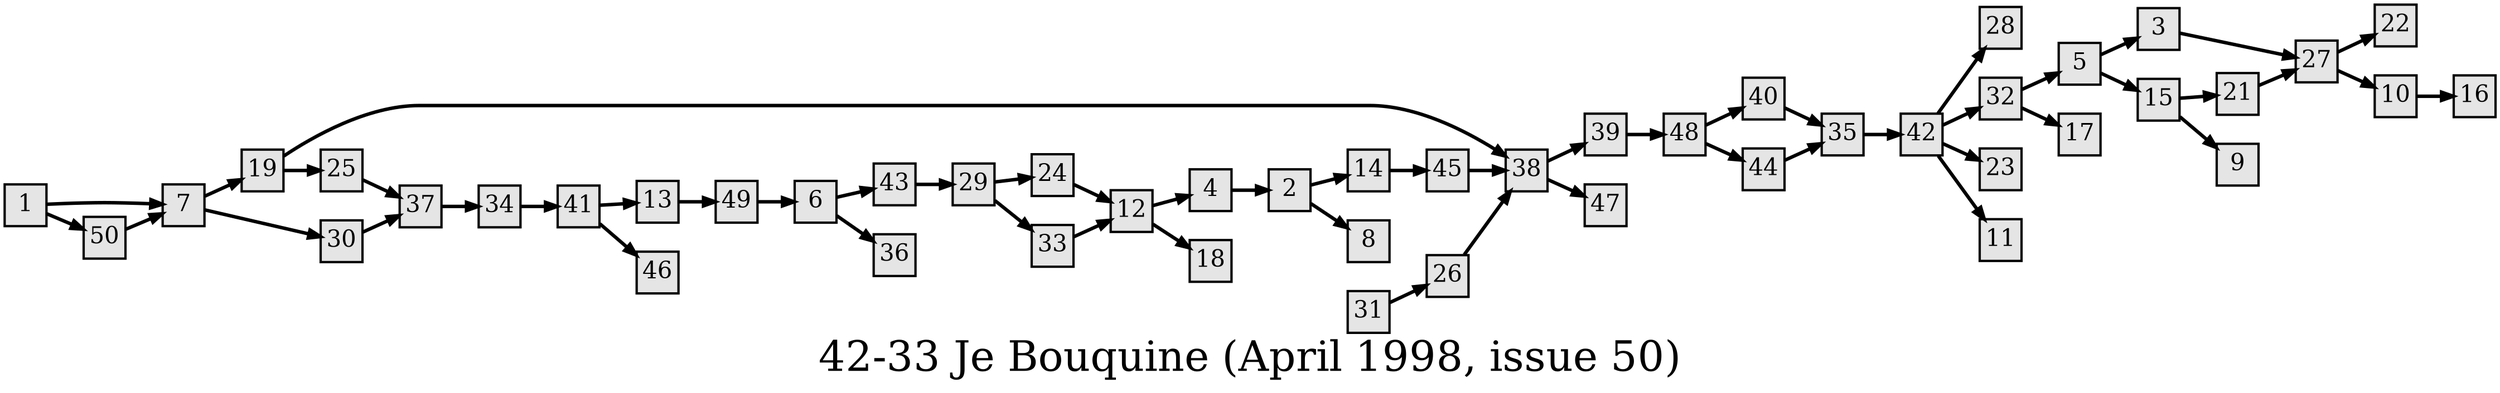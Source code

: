digraph g{
  graph [ label="42-33 Je Bouquine (April 1998, issue 50)" rankdir=LR, ordering=out, fontsize=36, nodesep="0.35", ranksep="0.45"];
  node  [shape=rect, penwidth=2, fontsize=20, style=filled, fillcolor=grey90, margin="0,0", labelfloat=true, regular=true, fixedsize=true];
  edge  [labelfloat=true, penwidth=3, fontsize=12];
  
  1 -> 7;
  1 -> 50;
  2 -> 14;
  2 -> 8;
  3 -> 27;
  4 -> 2;
  5 -> 3;
  5 -> 15;
  6 -> 43;
  6 -> 36;
  7 -> 19;
  7 -> 30;
  10 -> 16;
  12 -> 4;
  12 -> 18;
  13 -> 49;
  14 -> 45;
  15 -> 21;
  15 -> 9;
  19 -> 38;
  19 -> 25;
  21 -> 27;
  24 -> 12;
  25 -> 37;
  26 -> 38;
  27 -> 22;
  27 -> 10;
  29 -> 24;
  29 -> 33;
  30 -> 37;
  31 -> 26;
  32 -> 5;
  32 -> 17;
  33 -> 12;
  34 -> 41;
  35 -> 42;
  37 -> 34;
  38 -> 39;
  38 -> 47;
  39 -> 48;
  40 -> 35;
  41 -> 13;
  41 -> 46;
  42 -> 28;
  42 -> 32;
  42 -> 23;
  42 -> 11;
  43 -> 29;
  44 -> 35;
  45 -> 38;
  48 -> 40;
  48 -> 44;
  49 -> 6;
  50 -> 7;
}

